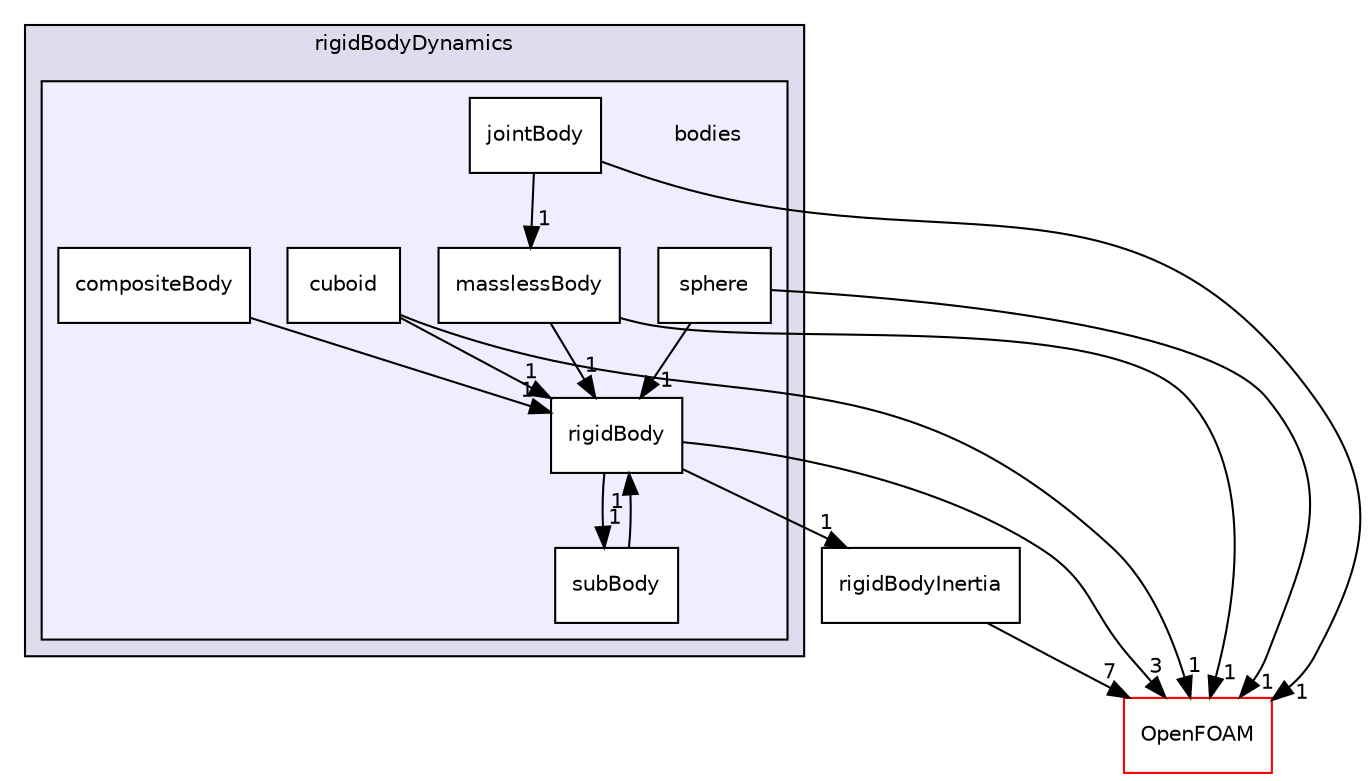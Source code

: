 digraph "src/rigidBodyDynamics/bodies" {
  bgcolor=transparent;
  compound=true
  node [ fontsize="10", fontname="Helvetica"];
  edge [ labelfontsize="10", labelfontname="Helvetica"];
  subgraph clusterdir_910720b80d2212eaa7292c1abd76c375 {
    graph [ bgcolor="#ddddee", pencolor="black", label="rigidBodyDynamics" fontname="Helvetica", fontsize="10", URL="dir_910720b80d2212eaa7292c1abd76c375.html"]
  subgraph clusterdir_01e6611f9f28701f695d48f798765437 {
    graph [ bgcolor="#eeeeff", pencolor="black", label="" URL="dir_01e6611f9f28701f695d48f798765437.html"];
    dir_01e6611f9f28701f695d48f798765437 [shape=plaintext label="bodies"];
    dir_1e11307ab4a1bbb9c1cc5f4ee0cbc318 [shape=box label="compositeBody" color="black" fillcolor="white" style="filled" URL="dir_1e11307ab4a1bbb9c1cc5f4ee0cbc318.html"];
    dir_43a23b36daabec2bd0e7070b1e021aa6 [shape=box label="cuboid" color="black" fillcolor="white" style="filled" URL="dir_43a23b36daabec2bd0e7070b1e021aa6.html"];
    dir_6d32969d6bcd0f1fc419b930d0ff3fd9 [shape=box label="jointBody" color="black" fillcolor="white" style="filled" URL="dir_6d32969d6bcd0f1fc419b930d0ff3fd9.html"];
    dir_2b0c8de7fb69e482e3830cdc79e54c57 [shape=box label="masslessBody" color="black" fillcolor="white" style="filled" URL="dir_2b0c8de7fb69e482e3830cdc79e54c57.html"];
    dir_35dd5cd9890fdce6a1471825e6c7daa2 [shape=box label="rigidBody" color="black" fillcolor="white" style="filled" URL="dir_35dd5cd9890fdce6a1471825e6c7daa2.html"];
    dir_93cf0605ee517170b4088252315dbd57 [shape=box label="sphere" color="black" fillcolor="white" style="filled" URL="dir_93cf0605ee517170b4088252315dbd57.html"];
    dir_c43d896227089a114fed12c685c0e830 [shape=box label="subBody" color="black" fillcolor="white" style="filled" URL="dir_c43d896227089a114fed12c685c0e830.html"];
  }
  }
  dir_1769b1cfe28bbefd80ccc873fd503c0d [shape=box label="rigidBodyInertia" URL="dir_1769b1cfe28bbefd80ccc873fd503c0d.html"];
  dir_c5473ff19b20e6ec4dfe5c310b3778a8 [shape=box label="OpenFOAM" color="red" URL="dir_c5473ff19b20e6ec4dfe5c310b3778a8.html"];
  dir_35dd5cd9890fdce6a1471825e6c7daa2->dir_c43d896227089a114fed12c685c0e830 [headlabel="1", labeldistance=1.5 headhref="dir_002633_002635.html"];
  dir_35dd5cd9890fdce6a1471825e6c7daa2->dir_1769b1cfe28bbefd80ccc873fd503c0d [headlabel="1", labeldistance=1.5 headhref="dir_002633_002667.html"];
  dir_35dd5cd9890fdce6a1471825e6c7daa2->dir_c5473ff19b20e6ec4dfe5c310b3778a8 [headlabel="3", labeldistance=1.5 headhref="dir_002633_001897.html"];
  dir_c43d896227089a114fed12c685c0e830->dir_35dd5cd9890fdce6a1471825e6c7daa2 [headlabel="1", labeldistance=1.5 headhref="dir_002635_002633.html"];
  dir_1769b1cfe28bbefd80ccc873fd503c0d->dir_c5473ff19b20e6ec4dfe5c310b3778a8 [headlabel="7", labeldistance=1.5 headhref="dir_002667_001897.html"];
  dir_1e11307ab4a1bbb9c1cc5f4ee0cbc318->dir_35dd5cd9890fdce6a1471825e6c7daa2 [headlabel="1", labeldistance=1.5 headhref="dir_002629_002633.html"];
  dir_93cf0605ee517170b4088252315dbd57->dir_35dd5cd9890fdce6a1471825e6c7daa2 [headlabel="1", labeldistance=1.5 headhref="dir_002634_002633.html"];
  dir_93cf0605ee517170b4088252315dbd57->dir_c5473ff19b20e6ec4dfe5c310b3778a8 [headlabel="1", labeldistance=1.5 headhref="dir_002634_001897.html"];
  dir_6d32969d6bcd0f1fc419b930d0ff3fd9->dir_c5473ff19b20e6ec4dfe5c310b3778a8 [headlabel="1", labeldistance=1.5 headhref="dir_002631_001897.html"];
  dir_6d32969d6bcd0f1fc419b930d0ff3fd9->dir_2b0c8de7fb69e482e3830cdc79e54c57 [headlabel="1", labeldistance=1.5 headhref="dir_002631_002632.html"];
  dir_43a23b36daabec2bd0e7070b1e021aa6->dir_35dd5cd9890fdce6a1471825e6c7daa2 [headlabel="1", labeldistance=1.5 headhref="dir_002630_002633.html"];
  dir_43a23b36daabec2bd0e7070b1e021aa6->dir_c5473ff19b20e6ec4dfe5c310b3778a8 [headlabel="1", labeldistance=1.5 headhref="dir_002630_001897.html"];
  dir_2b0c8de7fb69e482e3830cdc79e54c57->dir_35dd5cd9890fdce6a1471825e6c7daa2 [headlabel="1", labeldistance=1.5 headhref="dir_002632_002633.html"];
  dir_2b0c8de7fb69e482e3830cdc79e54c57->dir_c5473ff19b20e6ec4dfe5c310b3778a8 [headlabel="1", labeldistance=1.5 headhref="dir_002632_001897.html"];
}
